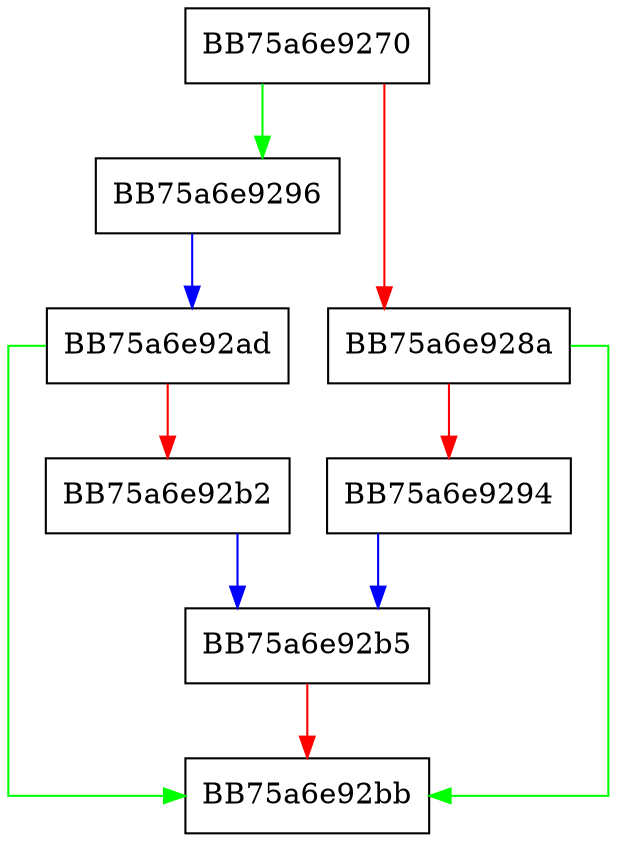 digraph UpdateBmExclusions {
  node [shape="box"];
  graph [splines=ortho];
  BB75a6e9270 -> BB75a6e9296 [color="green"];
  BB75a6e9270 -> BB75a6e928a [color="red"];
  BB75a6e928a -> BB75a6e92bb [color="green"];
  BB75a6e928a -> BB75a6e9294 [color="red"];
  BB75a6e9294 -> BB75a6e92b5 [color="blue"];
  BB75a6e9296 -> BB75a6e92ad [color="blue"];
  BB75a6e92ad -> BB75a6e92bb [color="green"];
  BB75a6e92ad -> BB75a6e92b2 [color="red"];
  BB75a6e92b2 -> BB75a6e92b5 [color="blue"];
  BB75a6e92b5 -> BB75a6e92bb [color="red"];
}